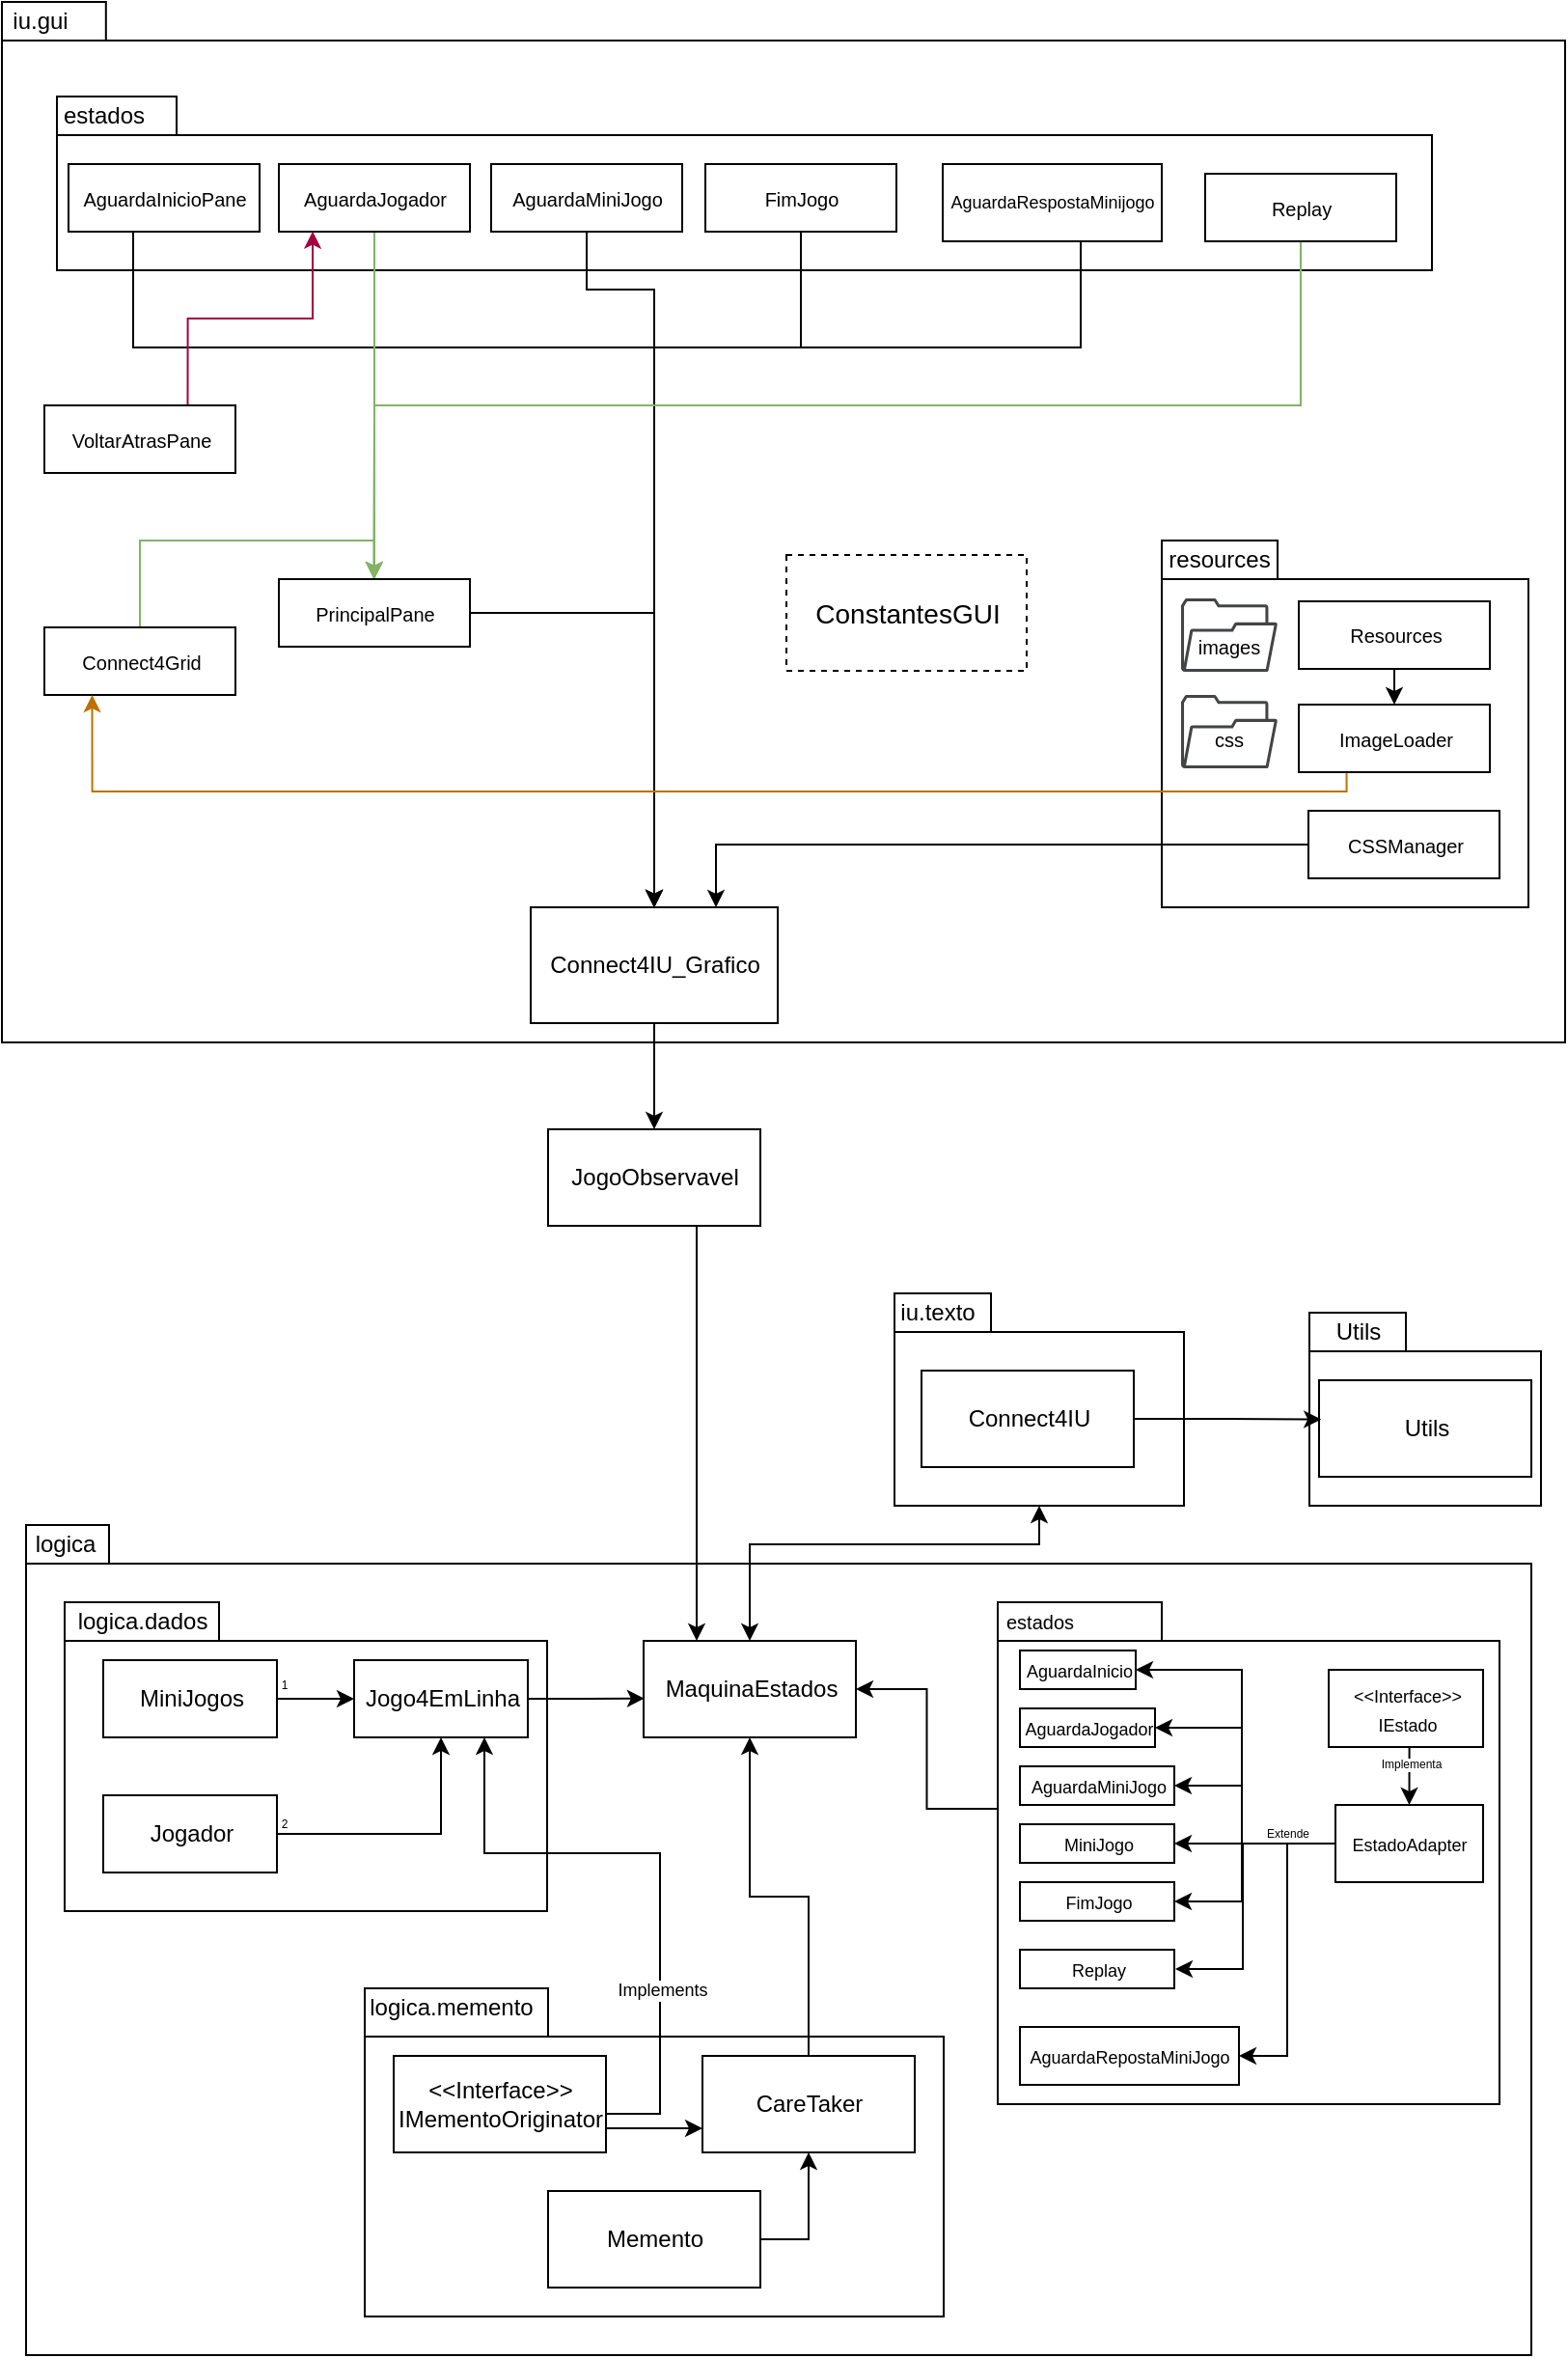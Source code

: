 <mxfile version="14.7.6" type="device"><diagram id="C5RBs43oDa-KdzZeNtuy" name="Page-1"><mxGraphModel dx="2031" dy="2158" grid="1" gridSize="10" guides="1" tooltips="1" connect="1" arrows="1" fold="1" page="1" pageScale="1" pageWidth="827" pageHeight="1169" math="0" shadow="0"><root><mxCell id="WIyWlLk6GJQsqaUBKTNV-0"/><mxCell id="WIyWlLk6GJQsqaUBKTNV-1" parent="WIyWlLk6GJQsqaUBKTNV-0"/><mxCell id="qK5Zlu46_WVqNTuxIg17-35" value="" style="shape=folder;fontStyle=1;spacingTop=10;tabWidth=40;tabHeight=20;tabPosition=left;html=1;fontSize=6;" parent="WIyWlLk6GJQsqaUBKTNV-1" vertex="1"><mxGeometry x="21.5" y="-380" width="780" height="430" as="geometry"/></mxCell><mxCell id="qK5Zlu46_WVqNTuxIg17-1" value="" style="shape=folder;fontStyle=1;spacingTop=10;tabWidth=80;tabHeight=20;tabPosition=left;html=1;" parent="WIyWlLk6GJQsqaUBKTNV-1" vertex="1"><mxGeometry x="41.5" y="-340" width="250" height="160" as="geometry"/></mxCell><mxCell id="qK5Zlu46_WVqNTuxIg17-10" style="edgeStyle=orthogonalEdgeStyle;rounded=0;orthogonalLoop=1;jettySize=auto;html=1;exitX=1;exitY=0.5;exitDx=0;exitDy=0;entryX=0.004;entryY=0.597;entryDx=0;entryDy=0;fontSize=6;entryPerimeter=0;" parent="WIyWlLk6GJQsqaUBKTNV-1" source="qK5Zlu46_WVqNTuxIg17-0" target="qK5Zlu46_WVqNTuxIg17-9" edge="1"><mxGeometry relative="1" as="geometry"><Array as="points"/></mxGeometry></mxCell><mxCell id="qK5Zlu46_WVqNTuxIg17-0" value="Jogo4EmLinha" style="html=1;" parent="WIyWlLk6GJQsqaUBKTNV-1" vertex="1"><mxGeometry x="191.5" y="-310" width="90" height="40" as="geometry"/></mxCell><mxCell id="qK5Zlu46_WVqNTuxIg17-2" value="logica.dados" style="text;html=1;strokeColor=none;fillColor=none;align=center;verticalAlign=middle;whiteSpace=wrap;rounded=0;" parent="WIyWlLk6GJQsqaUBKTNV-1" vertex="1"><mxGeometry x="61.5" y="-340" width="40" height="20" as="geometry"/></mxCell><mxCell id="qK5Zlu46_WVqNTuxIg17-5" style="edgeStyle=orthogonalEdgeStyle;rounded=0;orthogonalLoop=1;jettySize=auto;html=1;exitX=1;exitY=0.5;exitDx=0;exitDy=0;entryX=0;entryY=0.5;entryDx=0;entryDy=0;" parent="WIyWlLk6GJQsqaUBKTNV-1" source="qK5Zlu46_WVqNTuxIg17-3" target="qK5Zlu46_WVqNTuxIg17-0" edge="1"><mxGeometry relative="1" as="geometry"/></mxCell><mxCell id="qK5Zlu46_WVqNTuxIg17-6" value="&lt;font style=&quot;font-size: 6px;&quot;&gt;1&lt;/font&gt;" style="edgeLabel;html=1;align=center;verticalAlign=middle;resizable=0;points=[];fontSize=6;" parent="qK5Zlu46_WVqNTuxIg17-5" vertex="1" connectable="0"><mxGeometry x="-0.333" y="1" relative="1" as="geometry"><mxPoint x="-10" y="-6" as="offset"/></mxGeometry></mxCell><mxCell id="qK5Zlu46_WVqNTuxIg17-3" value="MiniJogos" style="html=1;" parent="WIyWlLk6GJQsqaUBKTNV-1" vertex="1"><mxGeometry x="61.5" y="-310" width="90" height="40" as="geometry"/></mxCell><mxCell id="qK5Zlu46_WVqNTuxIg17-7" style="edgeStyle=orthogonalEdgeStyle;rounded=0;orthogonalLoop=1;jettySize=auto;html=1;exitX=1;exitY=0.5;exitDx=0;exitDy=0;entryX=0.5;entryY=1;entryDx=0;entryDy=0;fontSize=6;" parent="WIyWlLk6GJQsqaUBKTNV-1" source="qK5Zlu46_WVqNTuxIg17-4" target="qK5Zlu46_WVqNTuxIg17-0" edge="1"><mxGeometry relative="1" as="geometry"><Array as="points"><mxPoint x="236.5" y="-220"/></Array></mxGeometry></mxCell><mxCell id="qK5Zlu46_WVqNTuxIg17-4" value="Jogador" style="html=1;" parent="WIyWlLk6GJQsqaUBKTNV-1" vertex="1"><mxGeometry x="61.5" y="-240" width="90" height="40" as="geometry"/></mxCell><mxCell id="qK5Zlu46_WVqNTuxIg17-8" value="2" style="edgeLabel;html=1;align=center;verticalAlign=middle;resizable=0;points=[];fontSize=6;" parent="WIyWlLk6GJQsqaUBKTNV-1" vertex="1" connectable="0"><mxGeometry x="158.833" y="-229.0" as="geometry"><mxPoint x="-4" y="4" as="offset"/></mxGeometry></mxCell><mxCell id="qK5Zlu46_WVqNTuxIg17-9" value="MaquinaEstados" style="html=1;" parent="WIyWlLk6GJQsqaUBKTNV-1" vertex="1"><mxGeometry x="341.5" y="-320" width="110" height="50" as="geometry"/></mxCell><mxCell id="qK5Zlu46_WVqNTuxIg17-32" style="edgeStyle=orthogonalEdgeStyle;rounded=0;orthogonalLoop=1;jettySize=auto;html=1;exitX=0;exitY=0;exitDx=0;exitDy=107;exitPerimeter=0;entryX=1;entryY=0.5;entryDx=0;entryDy=0;fontSize=6;" parent="WIyWlLk6GJQsqaUBKTNV-1" source="qK5Zlu46_WVqNTuxIg17-13" target="qK5Zlu46_WVqNTuxIg17-9" edge="1"><mxGeometry relative="1" as="geometry"/></mxCell><mxCell id="qK5Zlu46_WVqNTuxIg17-13" value="" style="shape=folder;fontStyle=1;spacingTop=10;tabWidth=85;tabHeight=20;tabPosition=left;html=1;fontSize=6;" parent="WIyWlLk6GJQsqaUBKTNV-1" vertex="1"><mxGeometry x="525" y="-340" width="260" height="260" as="geometry"/></mxCell><mxCell id="qK5Zlu46_WVqNTuxIg17-14" value="&lt;font style=&quot;font-size: 9px&quot;&gt;AguardaInicio&lt;/font&gt;" style="html=1;" parent="WIyWlLk6GJQsqaUBKTNV-1" vertex="1"><mxGeometry x="536.5" y="-315" width="60" height="20" as="geometry"/></mxCell><mxCell id="qK5Zlu46_WVqNTuxIg17-15" value="&lt;font style=&quot;font-size: 9px&quot;&gt;AguardaJogador&lt;/font&gt;" style="html=1;" parent="WIyWlLk6GJQsqaUBKTNV-1" vertex="1"><mxGeometry x="536.5" y="-285" width="70" height="20" as="geometry"/></mxCell><mxCell id="qK5Zlu46_WVqNTuxIg17-16" value="&lt;font style=&quot;font-size: 9px&quot;&gt;AguardaMiniJogo&lt;/font&gt;" style="html=1;" parent="WIyWlLk6GJQsqaUBKTNV-1" vertex="1"><mxGeometry x="536.5" y="-255" width="80" height="20" as="geometry"/></mxCell><mxCell id="qK5Zlu46_WVqNTuxIg17-17" value="&lt;font style=&quot;font-size: 9px&quot;&gt;MiniJogo&lt;/font&gt;" style="html=1;" parent="WIyWlLk6GJQsqaUBKTNV-1" vertex="1"><mxGeometry x="536.5" y="-225" width="80" height="20" as="geometry"/></mxCell><mxCell id="qK5Zlu46_WVqNTuxIg17-18" value="&lt;font style=&quot;font-size: 9px&quot;&gt;FimJogo&lt;/font&gt;" style="html=1;" parent="WIyWlLk6GJQsqaUBKTNV-1" vertex="1"><mxGeometry x="536.5" y="-195" width="80" height="20" as="geometry"/></mxCell><mxCell id="qK5Zlu46_WVqNTuxIg17-20" style="edgeStyle=orthogonalEdgeStyle;rounded=0;orthogonalLoop=1;jettySize=auto;html=1;exitX=0.5;exitY=1;exitDx=0;exitDy=0;fontSize=6;" parent="WIyWlLk6GJQsqaUBKTNV-1" edge="1"><mxGeometry relative="1" as="geometry"><mxPoint x="756.5" y="10" as="sourcePoint"/><mxPoint x="756.5" y="10" as="targetPoint"/></mxGeometry></mxCell><mxCell id="qK5Zlu46_WVqNTuxIg17-24" style="edgeStyle=orthogonalEdgeStyle;rounded=0;orthogonalLoop=1;jettySize=auto;html=1;exitX=0.5;exitY=1;exitDx=0;exitDy=0;entryX=0.5;entryY=0;entryDx=0;entryDy=0;fontSize=6;" parent="WIyWlLk6GJQsqaUBKTNV-1" source="qK5Zlu46_WVqNTuxIg17-21" target="qK5Zlu46_WVqNTuxIg17-22" edge="1"><mxGeometry relative="1" as="geometry"/></mxCell><mxCell id="qK5Zlu46_WVqNTuxIg17-25" value="Implementa" style="edgeLabel;html=1;align=center;verticalAlign=middle;resizable=0;points=[];fontSize=6;" parent="qK5Zlu46_WVqNTuxIg17-24" vertex="1" connectable="0"><mxGeometry x="-0.225" y="1" relative="1" as="geometry"><mxPoint x="-1" y="-2" as="offset"/></mxGeometry></mxCell><mxCell id="qK5Zlu46_WVqNTuxIg17-21" value="&lt;font style=&quot;font-size: 9px&quot;&gt;&amp;lt;&amp;lt;Interface&amp;gt;&amp;gt;&lt;br&gt;IEstado&lt;br&gt;&lt;/font&gt;" style="html=1;" parent="WIyWlLk6GJQsqaUBKTNV-1" vertex="1"><mxGeometry x="696.5" y="-305" width="80" height="40" as="geometry"/></mxCell><mxCell id="qK5Zlu46_WVqNTuxIg17-26" style="edgeStyle=orthogonalEdgeStyle;rounded=0;orthogonalLoop=1;jettySize=auto;html=1;exitX=0;exitY=0.5;exitDx=0;exitDy=0;entryX=1;entryY=0.5;entryDx=0;entryDy=0;fontSize=6;" parent="WIyWlLk6GJQsqaUBKTNV-1" source="qK5Zlu46_WVqNTuxIg17-22" target="qK5Zlu46_WVqNTuxIg17-14" edge="1"><mxGeometry relative="1" as="geometry"><Array as="points"><mxPoint x="651.5" y="-215"/><mxPoint x="651.5" y="-305"/></Array></mxGeometry></mxCell><mxCell id="qK5Zlu46_WVqNTuxIg17-27" style="edgeStyle=orthogonalEdgeStyle;rounded=0;orthogonalLoop=1;jettySize=auto;html=1;exitX=0;exitY=0.5;exitDx=0;exitDy=0;entryX=1;entryY=0.5;entryDx=0;entryDy=0;fontSize=6;" parent="WIyWlLk6GJQsqaUBKTNV-1" source="qK5Zlu46_WVqNTuxIg17-22" target="qK5Zlu46_WVqNTuxIg17-15" edge="1"><mxGeometry relative="1" as="geometry"><Array as="points"><mxPoint x="651.5" y="-215"/><mxPoint x="651.5" y="-275"/></Array></mxGeometry></mxCell><mxCell id="qK5Zlu46_WVqNTuxIg17-28" style="edgeStyle=orthogonalEdgeStyle;rounded=0;orthogonalLoop=1;jettySize=auto;html=1;exitX=0;exitY=0.5;exitDx=0;exitDy=0;entryX=1;entryY=0.5;entryDx=0;entryDy=0;fontSize=6;" parent="WIyWlLk6GJQsqaUBKTNV-1" source="qK5Zlu46_WVqNTuxIg17-22" target="qK5Zlu46_WVqNTuxIg17-16" edge="1"><mxGeometry relative="1" as="geometry"><Array as="points"><mxPoint x="651.5" y="-215"/><mxPoint x="651.5" y="-245"/></Array></mxGeometry></mxCell><mxCell id="qK5Zlu46_WVqNTuxIg17-29" style="edgeStyle=orthogonalEdgeStyle;rounded=0;orthogonalLoop=1;jettySize=auto;html=1;exitX=0;exitY=0.5;exitDx=0;exitDy=0;entryX=1;entryY=0.5;entryDx=0;entryDy=0;fontSize=6;" parent="WIyWlLk6GJQsqaUBKTNV-1" source="qK5Zlu46_WVqNTuxIg17-22" target="qK5Zlu46_WVqNTuxIg17-17" edge="1"><mxGeometry relative="1" as="geometry"/></mxCell><mxCell id="qK5Zlu46_WVqNTuxIg17-30" style="edgeStyle=orthogonalEdgeStyle;rounded=0;orthogonalLoop=1;jettySize=auto;html=1;exitX=0;exitY=0.5;exitDx=0;exitDy=0;entryX=1;entryY=0.5;entryDx=0;entryDy=0;fontSize=6;" parent="WIyWlLk6GJQsqaUBKTNV-1" source="qK5Zlu46_WVqNTuxIg17-22" target="qK5Zlu46_WVqNTuxIg17-18" edge="1"><mxGeometry relative="1" as="geometry"><Array as="points"><mxPoint x="651.5" y="-215"/><mxPoint x="651.5" y="-185"/></Array></mxGeometry></mxCell><mxCell id="qK5Zlu46_WVqNTuxIg17-31" value="Extende" style="edgeLabel;html=1;align=center;verticalAlign=middle;resizable=0;points=[];fontSize=6;" parent="qK5Zlu46_WVqNTuxIg17-30" vertex="1" connectable="0"><mxGeometry x="-0.558" y="-1" relative="1" as="geometry"><mxPoint y="-4" as="offset"/></mxGeometry></mxCell><mxCell id="6vzvUegRYovWTwOkcX18-53" style="edgeStyle=orthogonalEdgeStyle;rounded=0;jumpSize=2;orthogonalLoop=1;jettySize=auto;html=1;entryX=1;entryY=0.5;entryDx=0;entryDy=0;fontSize=10;targetPerimeterSpacing=0;" edge="1" parent="WIyWlLk6GJQsqaUBKTNV-1" source="qK5Zlu46_WVqNTuxIg17-22" target="6vzvUegRYovWTwOkcX18-52"><mxGeometry relative="1" as="geometry"><Array as="points"><mxPoint x="675" y="-215"/><mxPoint x="675" y="-105"/></Array></mxGeometry></mxCell><mxCell id="qK5Zlu46_WVqNTuxIg17-22" value="&lt;font style=&quot;font-size: 9px&quot;&gt;EstadoAdapter&lt;br&gt;&lt;/font&gt;" style="html=1;" parent="WIyWlLk6GJQsqaUBKTNV-1" vertex="1"><mxGeometry x="700" y="-235" width="76.5" height="40" as="geometry"/></mxCell><mxCell id="qK5Zlu46_WVqNTuxIg17-34" value="estados" style="text;html=1;strokeColor=none;fillColor=none;align=center;verticalAlign=middle;whiteSpace=wrap;rounded=0;fontSize=10;" parent="WIyWlLk6GJQsqaUBKTNV-1" vertex="1"><mxGeometry x="526.5" y="-340" width="40" height="20" as="geometry"/></mxCell><mxCell id="qK5Zlu46_WVqNTuxIg17-36" value="logica" style="text;html=1;strokeColor=none;fillColor=none;align=center;verticalAlign=middle;whiteSpace=wrap;rounded=0;" parent="WIyWlLk6GJQsqaUBKTNV-1" vertex="1"><mxGeometry x="21.5" y="-380" width="40" height="20" as="geometry"/></mxCell><mxCell id="qK5Zlu46_WVqNTuxIg17-37" value="" style="shape=folder;fontStyle=1;spacingTop=10;tabWidth=50;tabHeight=20;tabPosition=left;html=1;fontSize=6;" parent="WIyWlLk6GJQsqaUBKTNV-1" vertex="1"><mxGeometry x="471.5" y="-500" width="150" height="110" as="geometry"/></mxCell><mxCell id="qK5Zlu46_WVqNTuxIg17-38" value="iu.texto" style="text;html=1;strokeColor=none;fillColor=none;align=center;verticalAlign=middle;whiteSpace=wrap;rounded=0;" parent="WIyWlLk6GJQsqaUBKTNV-1" vertex="1"><mxGeometry x="473.5" y="-500" width="40" height="20" as="geometry"/></mxCell><mxCell id="qK5Zlu46_WVqNTuxIg17-39" value="Connect4IU" style="html=1;" parent="WIyWlLk6GJQsqaUBKTNV-1" vertex="1"><mxGeometry x="485.5" y="-460" width="110" height="50" as="geometry"/></mxCell><mxCell id="qK5Zlu46_WVqNTuxIg17-40" value="" style="endArrow=classic;startArrow=classic;html=1;fontSize=6;entryX=0.5;entryY=1;entryDx=0;entryDy=0;entryPerimeter=0;exitX=0.5;exitY=0;exitDx=0;exitDy=0;edgeStyle=orthogonalEdgeStyle;rounded=0;" parent="WIyWlLk6GJQsqaUBKTNV-1" source="qK5Zlu46_WVqNTuxIg17-9" target="qK5Zlu46_WVqNTuxIg17-37" edge="1"><mxGeometry width="50" height="50" relative="1" as="geometry"><mxPoint x="471.5" y="-320" as="sourcePoint"/><mxPoint x="521.5" y="-370" as="targetPoint"/><Array as="points"><mxPoint x="396.5" y="-370"/><mxPoint x="546.5" y="-370"/></Array></mxGeometry></mxCell><mxCell id="qK5Zlu46_WVqNTuxIg17-41" value="package" style="shape=folder;fontStyle=1;spacingTop=10;tabWidth=50;tabHeight=20;tabPosition=left;html=1;fontSize=6;" parent="WIyWlLk6GJQsqaUBKTNV-1" vertex="1"><mxGeometry x="686.5" y="-490" width="120" height="100" as="geometry"/></mxCell><mxCell id="qK5Zlu46_WVqNTuxIg17-42" value="Utils" style="text;html=1;strokeColor=none;fillColor=none;align=center;verticalAlign=middle;whiteSpace=wrap;rounded=0;" parent="WIyWlLk6GJQsqaUBKTNV-1" vertex="1"><mxGeometry x="691.5" y="-490" width="40" height="20" as="geometry"/></mxCell><mxCell id="qK5Zlu46_WVqNTuxIg17-43" value="Utils" style="html=1;" parent="WIyWlLk6GJQsqaUBKTNV-1" vertex="1"><mxGeometry x="691.5" y="-455" width="110" height="50" as="geometry"/></mxCell><mxCell id="qK5Zlu46_WVqNTuxIg17-44" style="edgeStyle=orthogonalEdgeStyle;rounded=0;orthogonalLoop=1;jettySize=auto;html=1;exitX=1;exitY=0.5;exitDx=0;exitDy=0;entryX=0.01;entryY=0.406;entryDx=0;entryDy=0;entryPerimeter=0;fontSize=6;" parent="WIyWlLk6GJQsqaUBKTNV-1" source="qK5Zlu46_WVqNTuxIg17-39" target="qK5Zlu46_WVqNTuxIg17-43" edge="1"><mxGeometry relative="1" as="geometry"/></mxCell><mxCell id="qK5Zlu46_WVqNTuxIg17-45" value="" style="shape=folder;fontStyle=1;spacingTop=10;tabWidth=95;tabHeight=25;tabPosition=left;html=1;fontSize=6;" parent="WIyWlLk6GJQsqaUBKTNV-1" vertex="1"><mxGeometry x="197" y="-140" width="300" height="170" as="geometry"/></mxCell><mxCell id="qK5Zlu46_WVqNTuxIg17-11" value="CareTaker" style="html=1;" parent="WIyWlLk6GJQsqaUBKTNV-1" vertex="1"><mxGeometry x="372" y="-105" width="110" height="50" as="geometry"/></mxCell><mxCell id="qK5Zlu46_WVqNTuxIg17-12" style="edgeStyle=orthogonalEdgeStyle;rounded=0;orthogonalLoop=1;jettySize=auto;html=1;exitX=0.5;exitY=0;exitDx=0;exitDy=0;entryX=0.5;entryY=1;entryDx=0;entryDy=0;fontSize=6;" parent="WIyWlLk6GJQsqaUBKTNV-1" source="qK5Zlu46_WVqNTuxIg17-11" target="qK5Zlu46_WVqNTuxIg17-9" edge="1"><mxGeometry relative="1" as="geometry"/></mxCell><mxCell id="qK5Zlu46_WVqNTuxIg17-46" value="logica.memento" style="text;html=1;strokeColor=none;fillColor=none;align=center;verticalAlign=middle;whiteSpace=wrap;rounded=0;" parent="WIyWlLk6GJQsqaUBKTNV-1" vertex="1"><mxGeometry x="212" y="-140" width="60" height="20" as="geometry"/></mxCell><mxCell id="qK5Zlu46_WVqNTuxIg17-48" style="edgeStyle=orthogonalEdgeStyle;rounded=0;orthogonalLoop=1;jettySize=auto;html=1;exitX=1;exitY=0.5;exitDx=0;exitDy=0;entryX=0.5;entryY=1;entryDx=0;entryDy=0;fontSize=6;" parent="WIyWlLk6GJQsqaUBKTNV-1" source="qK5Zlu46_WVqNTuxIg17-47" target="qK5Zlu46_WVqNTuxIg17-11" edge="1"><mxGeometry relative="1" as="geometry"/></mxCell><mxCell id="qK5Zlu46_WVqNTuxIg17-47" value="Memento" style="html=1;" parent="WIyWlLk6GJQsqaUBKTNV-1" vertex="1"><mxGeometry x="292" y="-35" width="110" height="50" as="geometry"/></mxCell><mxCell id="qK5Zlu46_WVqNTuxIg17-50" style="edgeStyle=orthogonalEdgeStyle;rounded=0;orthogonalLoop=1;jettySize=auto;html=1;exitX=1;exitY=0.5;exitDx=0;exitDy=0;entryX=0.75;entryY=1;entryDx=0;entryDy=0;fontSize=6;" parent="WIyWlLk6GJQsqaUBKTNV-1" source="qK5Zlu46_WVqNTuxIg17-49" target="qK5Zlu46_WVqNTuxIg17-0" edge="1"><mxGeometry relative="1" as="geometry"><Array as="points"><mxPoint x="322" y="-75"/><mxPoint x="350" y="-75"/><mxPoint x="350" y="-210"/><mxPoint x="259" y="-210"/></Array></mxGeometry></mxCell><mxCell id="qK5Zlu46_WVqNTuxIg17-51" value="&lt;font style=&quot;font-size: 9px&quot;&gt;Implements&lt;/font&gt;" style="edgeLabel;html=1;align=center;verticalAlign=middle;resizable=0;points=[];fontSize=6;" parent="qK5Zlu46_WVqNTuxIg17-50" vertex="1" connectable="0"><mxGeometry x="-0.388" y="-1" relative="1" as="geometry"><mxPoint as="offset"/></mxGeometry></mxCell><mxCell id="qK5Zlu46_WVqNTuxIg17-52" style="edgeStyle=orthogonalEdgeStyle;rounded=0;orthogonalLoop=1;jettySize=auto;html=1;exitX=1;exitY=0.75;exitDx=0;exitDy=0;entryX=0;entryY=0.75;entryDx=0;entryDy=0;fontSize=6;" parent="WIyWlLk6GJQsqaUBKTNV-1" source="qK5Zlu46_WVqNTuxIg17-49" target="qK5Zlu46_WVqNTuxIg17-11" edge="1"><mxGeometry relative="1" as="geometry"/></mxCell><mxCell id="qK5Zlu46_WVqNTuxIg17-49" value="&amp;lt;&amp;lt;Interface&amp;gt;&amp;gt;&lt;br&gt;IMementoOriginator" style="html=1;" parent="WIyWlLk6GJQsqaUBKTNV-1" vertex="1"><mxGeometry x="212" y="-105" width="110" height="50" as="geometry"/></mxCell><mxCell id="6vzvUegRYovWTwOkcX18-0" value="" style="shape=folder;fontStyle=1;spacingTop=10;tabWidth=40;tabHeight=20;tabPosition=left;html=1;fontSize=12;" vertex="1" parent="WIyWlLk6GJQsqaUBKTNV-1"><mxGeometry x="9" y="-1169" width="810" height="539" as="geometry"/></mxCell><mxCell id="6vzvUegRYovWTwOkcX18-3" value="iu.gui" style="text;html=1;strokeColor=none;fillColor=none;align=center;verticalAlign=middle;whiteSpace=wrap;rounded=0;" vertex="1" parent="WIyWlLk6GJQsqaUBKTNV-1"><mxGeometry x="9" y="-1169" width="40" height="20" as="geometry"/></mxCell><mxCell id="6vzvUegRYovWTwOkcX18-5" style="edgeStyle=orthogonalEdgeStyle;rounded=0;orthogonalLoop=1;jettySize=auto;html=1;exitX=0.5;exitY=1;exitDx=0;exitDy=0;entryX=0.25;entryY=0;entryDx=0;entryDy=0;fontSize=12;" edge="1" parent="WIyWlLk6GJQsqaUBKTNV-1" source="6vzvUegRYovWTwOkcX18-4" target="qK5Zlu46_WVqNTuxIg17-9"><mxGeometry relative="1" as="geometry"><Array as="points"><mxPoint x="369" y="-535"/></Array></mxGeometry></mxCell><mxCell id="6vzvUegRYovWTwOkcX18-4" value="JogoObservavel" style="html=1;" vertex="1" parent="WIyWlLk6GJQsqaUBKTNV-1"><mxGeometry x="292" y="-585" width="110" height="50" as="geometry"/></mxCell><mxCell id="6vzvUegRYovWTwOkcX18-7" style="edgeStyle=orthogonalEdgeStyle;rounded=0;orthogonalLoop=1;jettySize=auto;html=1;fontSize=12;" edge="1" parent="WIyWlLk6GJQsqaUBKTNV-1" source="6vzvUegRYovWTwOkcX18-6" target="6vzvUegRYovWTwOkcX18-4"><mxGeometry relative="1" as="geometry"/></mxCell><mxCell id="6vzvUegRYovWTwOkcX18-6" value="Connect4IU_Grafico" style="html=1;" vertex="1" parent="WIyWlLk6GJQsqaUBKTNV-1"><mxGeometry x="283" y="-700" width="128" height="60" as="geometry"/></mxCell><mxCell id="6vzvUegRYovWTwOkcX18-8" value="" style="shape=folder;fontStyle=1;spacingTop=10;tabWidth=62;tabHeight=20;tabPosition=left;html=1;fontSize=12;" vertex="1" parent="WIyWlLk6GJQsqaUBKTNV-1"><mxGeometry x="37.5" y="-1120" width="712.5" height="90" as="geometry"/></mxCell><mxCell id="6vzvUegRYovWTwOkcX18-33" style="edgeStyle=orthogonalEdgeStyle;rounded=0;orthogonalLoop=1;jettySize=auto;html=1;exitX=0.5;exitY=1;exitDx=0;exitDy=0;entryX=0.5;entryY=0;entryDx=0;entryDy=0;fontSize=10;" edge="1" parent="WIyWlLk6GJQsqaUBKTNV-1" source="6vzvUegRYovWTwOkcX18-9" target="6vzvUegRYovWTwOkcX18-6"><mxGeometry relative="1" as="geometry"><Array as="points"><mxPoint x="77" y="-1050"/><mxPoint x="77" y="-990"/><mxPoint x="347" y="-990"/></Array></mxGeometry></mxCell><mxCell id="6vzvUegRYovWTwOkcX18-9" value="AguardaInicioPane" style="html=1;fontSize=10;" vertex="1" parent="WIyWlLk6GJQsqaUBKTNV-1"><mxGeometry x="43.5" y="-1085" width="99" height="35" as="geometry"/></mxCell><mxCell id="6vzvUegRYovWTwOkcX18-40" style="edgeStyle=orthogonalEdgeStyle;rounded=0;orthogonalLoop=1;jettySize=auto;html=1;exitX=0.5;exitY=1;exitDx=0;exitDy=0;fontSize=10;fillColor=#d5e8d4;strokeColor=#82b366;" edge="1" parent="WIyWlLk6GJQsqaUBKTNV-1" source="6vzvUegRYovWTwOkcX18-10"><mxGeometry relative="1" as="geometry"><mxPoint x="201.667" y="-870.0" as="targetPoint"/></mxGeometry></mxCell><mxCell id="6vzvUegRYovWTwOkcX18-10" value="AguardaJogador" style="html=1;fontSize=10;" vertex="1" parent="WIyWlLk6GJQsqaUBKTNV-1"><mxGeometry x="152.5" y="-1085" width="99" height="35" as="geometry"/></mxCell><mxCell id="6vzvUegRYovWTwOkcX18-30" style="edgeStyle=orthogonalEdgeStyle;rounded=0;orthogonalLoop=1;jettySize=auto;html=1;exitX=0.5;exitY=1;exitDx=0;exitDy=0;entryX=0.5;entryY=0;entryDx=0;entryDy=0;fontSize=10;" edge="1" parent="WIyWlLk6GJQsqaUBKTNV-1" source="6vzvUegRYovWTwOkcX18-11" target="6vzvUegRYovWTwOkcX18-6"><mxGeometry relative="1" as="geometry"><Array as="points"><mxPoint x="312" y="-1020"/><mxPoint x="347" y="-1020"/></Array></mxGeometry></mxCell><mxCell id="6vzvUegRYovWTwOkcX18-11" value="AguardaMiniJogo" style="html=1;fontSize=10;" vertex="1" parent="WIyWlLk6GJQsqaUBKTNV-1"><mxGeometry x="262.5" y="-1085" width="99" height="35" as="geometry"/></mxCell><mxCell id="6vzvUegRYovWTwOkcX18-37" style="edgeStyle=orthogonalEdgeStyle;rounded=0;orthogonalLoop=1;jettySize=auto;html=1;exitX=0.5;exitY=1;exitDx=0;exitDy=0;entryX=0.5;entryY=0;entryDx=0;entryDy=0;fontSize=10;" edge="1" parent="WIyWlLk6GJQsqaUBKTNV-1" source="6vzvUegRYovWTwOkcX18-12" target="6vzvUegRYovWTwOkcX18-6"><mxGeometry relative="1" as="geometry"><Array as="points"><mxPoint x="423" y="-990"/><mxPoint x="347" y="-990"/></Array></mxGeometry></mxCell><mxCell id="6vzvUegRYovWTwOkcX18-12" value="FimJogo" style="html=1;fontSize=10;" vertex="1" parent="WIyWlLk6GJQsqaUBKTNV-1"><mxGeometry x="373.5" y="-1085" width="99" height="35" as="geometry"/></mxCell><mxCell id="6vzvUegRYovWTwOkcX18-38" style="edgeStyle=orthogonalEdgeStyle;rounded=0;orthogonalLoop=1;jettySize=auto;html=1;exitX=0.5;exitY=1;exitDx=0;exitDy=0;entryX=0.5;entryY=0;entryDx=0;entryDy=0;fontSize=10;" edge="1" parent="WIyWlLk6GJQsqaUBKTNV-1" source="6vzvUegRYovWTwOkcX18-13" target="6vzvUegRYovWTwOkcX18-6"><mxGeometry relative="1" as="geometry"><Array as="points"><mxPoint x="568" y="-990"/><mxPoint x="347" y="-990"/></Array></mxGeometry></mxCell><mxCell id="6vzvUegRYovWTwOkcX18-13" value="AguardaRespostaMinijogo" style="html=1;fontSize=9;" vertex="1" parent="WIyWlLk6GJQsqaUBKTNV-1"><mxGeometry x="496.5" y="-1085" width="113.5" height="40" as="geometry"/></mxCell><mxCell id="6vzvUegRYovWTwOkcX18-39" style="edgeStyle=orthogonalEdgeStyle;rounded=0;orthogonalLoop=1;jettySize=auto;html=1;exitX=0.5;exitY=1;exitDx=0;exitDy=0;entryX=0.5;entryY=0;entryDx=0;entryDy=0;fontSize=10;fillColor=#d5e8d4;strokeColor=#82b366;" edge="1" parent="WIyWlLk6GJQsqaUBKTNV-1" source="6vzvUegRYovWTwOkcX18-14" target="6vzvUegRYovWTwOkcX18-17"><mxGeometry relative="1" as="geometry"><Array as="points"><mxPoint x="682" y="-960"/><mxPoint x="202" y="-960"/></Array></mxGeometry></mxCell><mxCell id="6vzvUegRYovWTwOkcX18-14" value="Replay" style="html=1;fontSize=10;" vertex="1" parent="WIyWlLk6GJQsqaUBKTNV-1"><mxGeometry x="632.5" y="-1080" width="99" height="35" as="geometry"/></mxCell><mxCell id="6vzvUegRYovWTwOkcX18-36" style="edgeStyle=orthogonalEdgeStyle;rounded=0;orthogonalLoop=1;jettySize=auto;html=1;exitX=0.5;exitY=0;exitDx=0;exitDy=0;entryX=0.5;entryY=0;entryDx=0;entryDy=0;fontSize=10;fillColor=#d5e8d4;strokeColor=#82b366;" edge="1" parent="WIyWlLk6GJQsqaUBKTNV-1" source="6vzvUegRYovWTwOkcX18-15" target="6vzvUegRYovWTwOkcX18-17"><mxGeometry relative="1" as="geometry"><Array as="points"><mxPoint x="81" y="-890"/><mxPoint x="202" y="-890"/></Array></mxGeometry></mxCell><mxCell id="6vzvUegRYovWTwOkcX18-15" value="Connect4Grid" style="html=1;fontSize=10;" vertex="1" parent="WIyWlLk6GJQsqaUBKTNV-1"><mxGeometry x="31" y="-845" width="99" height="35" as="geometry"/></mxCell><mxCell id="6vzvUegRYovWTwOkcX18-16" value="ConstantesGUI" style="html=1;fontSize=14;dashed=1;" vertex="1" parent="WIyWlLk6GJQsqaUBKTNV-1"><mxGeometry x="415.5" y="-882.5" width="124.5" height="60" as="geometry"/></mxCell><mxCell id="6vzvUegRYovWTwOkcX18-35" style="edgeStyle=orthogonalEdgeStyle;rounded=0;orthogonalLoop=1;jettySize=auto;html=1;exitX=1;exitY=0.5;exitDx=0;exitDy=0;entryX=0.5;entryY=0;entryDx=0;entryDy=0;fontSize=10;" edge="1" parent="WIyWlLk6GJQsqaUBKTNV-1" source="6vzvUegRYovWTwOkcX18-17" target="6vzvUegRYovWTwOkcX18-6"><mxGeometry relative="1" as="geometry"/></mxCell><mxCell id="6vzvUegRYovWTwOkcX18-17" value="PrincipalPane" style="html=1;fontSize=10;" vertex="1" parent="WIyWlLk6GJQsqaUBKTNV-1"><mxGeometry x="152.5" y="-870" width="99" height="35" as="geometry"/></mxCell><mxCell id="6vzvUegRYovWTwOkcX18-41" style="edgeStyle=orthogonalEdgeStyle;rounded=0;orthogonalLoop=1;jettySize=auto;html=1;exitX=0.75;exitY=0;exitDx=0;exitDy=0;entryX=0.177;entryY=0.995;entryDx=0;entryDy=0;entryPerimeter=0;fontSize=10;fillColor=#d80073;strokeColor=#A50040;" edge="1" parent="WIyWlLk6GJQsqaUBKTNV-1" source="6vzvUegRYovWTwOkcX18-18" target="6vzvUegRYovWTwOkcX18-10"><mxGeometry relative="1" as="geometry"/></mxCell><mxCell id="6vzvUegRYovWTwOkcX18-18" value="VoltarAtrasPane" style="html=1;fontSize=10;" vertex="1" parent="WIyWlLk6GJQsqaUBKTNV-1"><mxGeometry x="31" y="-960" width="99" height="35" as="geometry"/></mxCell><mxCell id="6vzvUegRYovWTwOkcX18-19" value="" style="shape=folder;fontStyle=1;spacingTop=10;tabWidth=60;tabHeight=20;tabPosition=left;html=1;fontSize=10;" vertex="1" parent="WIyWlLk6GJQsqaUBKTNV-1"><mxGeometry x="610" y="-890" width="190" height="190" as="geometry"/></mxCell><mxCell id="6vzvUegRYovWTwOkcX18-20" value="" style="pointerEvents=1;shadow=0;dashed=0;html=1;strokeColor=none;fillColor=#434445;aspect=fixed;labelPosition=center;verticalLabelPosition=bottom;verticalAlign=top;align=center;outlineConnect=0;shape=mxgraph.vvd.folder;fontSize=10;" vertex="1" parent="WIyWlLk6GJQsqaUBKTNV-1"><mxGeometry x="620" y="-860" width="50" height="38" as="geometry"/></mxCell><mxCell id="6vzvUegRYovWTwOkcX18-21" value="images" style="text;html=1;strokeColor=none;fillColor=none;align=center;verticalAlign=middle;whiteSpace=wrap;rounded=0;fontSize=10;" vertex="1" parent="WIyWlLk6GJQsqaUBKTNV-1"><mxGeometry x="625" y="-845" width="40" height="20" as="geometry"/></mxCell><mxCell id="6vzvUegRYovWTwOkcX18-22" value="" style="pointerEvents=1;shadow=0;dashed=0;html=1;strokeColor=none;fillColor=#434445;aspect=fixed;labelPosition=center;verticalLabelPosition=bottom;verticalAlign=top;align=center;outlineConnect=0;shape=mxgraph.vvd.folder;fontSize=10;" vertex="1" parent="WIyWlLk6GJQsqaUBKTNV-1"><mxGeometry x="620" y="-810" width="50" height="38" as="geometry"/></mxCell><mxCell id="6vzvUegRYovWTwOkcX18-23" value="css" style="text;html=1;strokeColor=none;fillColor=none;align=center;verticalAlign=middle;whiteSpace=wrap;rounded=0;fontSize=10;" vertex="1" parent="WIyWlLk6GJQsqaUBKTNV-1"><mxGeometry x="625" y="-800" width="40" height="25" as="geometry"/></mxCell><mxCell id="6vzvUegRYovWTwOkcX18-26" value="resources" style="text;html=1;strokeColor=none;fillColor=none;align=center;verticalAlign=middle;whiteSpace=wrap;rounded=0;" vertex="1" parent="WIyWlLk6GJQsqaUBKTNV-1"><mxGeometry x="620" y="-890" width="40" height="20" as="geometry"/></mxCell><mxCell id="6vzvUegRYovWTwOkcX18-43" style="edgeStyle=orthogonalEdgeStyle;rounded=0;orthogonalLoop=1;jettySize=auto;html=1;exitX=0;exitY=0.5;exitDx=0;exitDy=0;entryX=0.75;entryY=0;entryDx=0;entryDy=0;fontSize=10;" edge="1" parent="WIyWlLk6GJQsqaUBKTNV-1" source="6vzvUegRYovWTwOkcX18-27" target="6vzvUegRYovWTwOkcX18-6"><mxGeometry relative="1" as="geometry"/></mxCell><mxCell id="6vzvUegRYovWTwOkcX18-27" value="CSSManager" style="html=1;fontSize=10;" vertex="1" parent="WIyWlLk6GJQsqaUBKTNV-1"><mxGeometry x="686" y="-750" width="99" height="35" as="geometry"/></mxCell><mxCell id="6vzvUegRYovWTwOkcX18-42" style="edgeStyle=orthogonalEdgeStyle;rounded=0;orthogonalLoop=1;jettySize=auto;html=1;exitX=0.25;exitY=1;exitDx=0;exitDy=0;entryX=0.25;entryY=1;entryDx=0;entryDy=0;fontSize=10;fillColor=#f0a30a;strokeColor=#BD7000;" edge="1" parent="WIyWlLk6GJQsqaUBKTNV-1" source="6vzvUegRYovWTwOkcX18-28" target="6vzvUegRYovWTwOkcX18-15"><mxGeometry relative="1" as="geometry"><Array as="points"><mxPoint x="706" y="-760"/><mxPoint x="56" y="-760"/></Array></mxGeometry></mxCell><mxCell id="6vzvUegRYovWTwOkcX18-28" value="ImageLoader" style="html=1;fontSize=10;" vertex="1" parent="WIyWlLk6GJQsqaUBKTNV-1"><mxGeometry x="681" y="-805" width="99" height="35" as="geometry"/></mxCell><mxCell id="6vzvUegRYovWTwOkcX18-44" style="edgeStyle=orthogonalEdgeStyle;rounded=0;orthogonalLoop=1;jettySize=auto;html=1;exitX=0.25;exitY=1;exitDx=0;exitDy=0;entryX=0.5;entryY=0;entryDx=0;entryDy=0;fontSize=10;" edge="1" parent="WIyWlLk6GJQsqaUBKTNV-1" source="6vzvUegRYovWTwOkcX18-29" target="6vzvUegRYovWTwOkcX18-28"><mxGeometry relative="1" as="geometry"/></mxCell><mxCell id="6vzvUegRYovWTwOkcX18-29" value="Resources&lt;br&gt;" style="html=1;fontSize=10;" vertex="1" parent="WIyWlLk6GJQsqaUBKTNV-1"><mxGeometry x="681" y="-858.5" width="99" height="35" as="geometry"/></mxCell><mxCell id="6vzvUegRYovWTwOkcX18-48" value="&lt;font style=&quot;font-size: 9px&quot;&gt;Replay&lt;/font&gt;" style="html=1;" vertex="1" parent="WIyWlLk6GJQsqaUBKTNV-1"><mxGeometry x="536.5" y="-160" width="80" height="20" as="geometry"/></mxCell><mxCell id="6vzvUegRYovWTwOkcX18-49" style="edgeStyle=orthogonalEdgeStyle;rounded=0;orthogonalLoop=1;jettySize=auto;html=1;exitX=0;exitY=0.5;exitDx=0;exitDy=0;fontSize=6;" edge="1" parent="WIyWlLk6GJQsqaUBKTNV-1"><mxGeometry relative="1" as="geometry"><Array as="points"><mxPoint x="652" y="-215"/><mxPoint x="652" y="-150"/><mxPoint x="617" y="-150"/></Array><mxPoint x="700" y="-215" as="sourcePoint"/><mxPoint x="617" y="-150" as="targetPoint"/></mxGeometry></mxCell><mxCell id="6vzvUegRYovWTwOkcX18-51" value="estados" style="text;html=1;strokeColor=none;fillColor=none;align=center;verticalAlign=middle;whiteSpace=wrap;rounded=0;" vertex="1" parent="WIyWlLk6GJQsqaUBKTNV-1"><mxGeometry x="41.5" y="-1120" width="40" height="20" as="geometry"/></mxCell><mxCell id="6vzvUegRYovWTwOkcX18-52" value="&lt;font style=&quot;font-size: 9px&quot;&gt;AguardaRepostaMiniJogo&lt;br&gt;&lt;/font&gt;" style="html=1;" vertex="1" parent="WIyWlLk6GJQsqaUBKTNV-1"><mxGeometry x="536.5" y="-120" width="113.5" height="30" as="geometry"/></mxCell></root></mxGraphModel></diagram></mxfile>